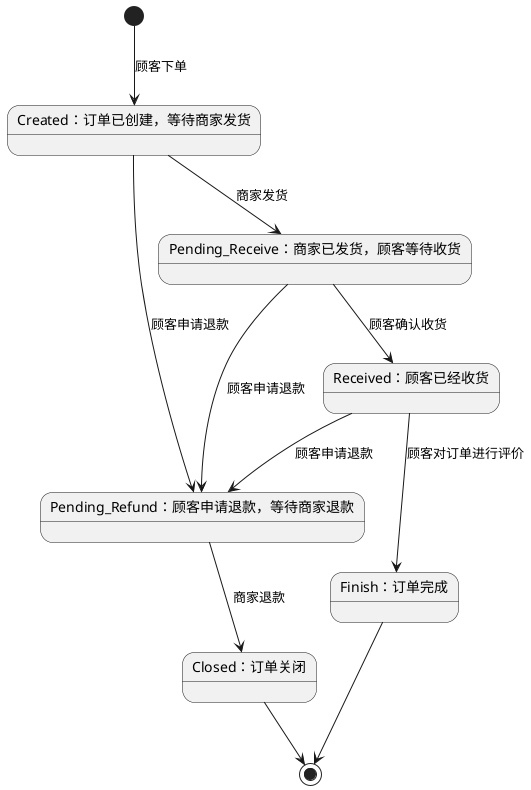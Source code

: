 @startuml

state "Created：订单已创建，等待商家发货" as Created
state "Pending_Receive：商家已发货，顾客等待收货" as Pending_Receive
state "Received：顾客已经收货" as Received
state "Pending_Refund：顾客申请退款，等待商家退款" as Pending_Refund
state "Closed：订单关闭" as Closed
state "Finish：订单完成" as Finish

[*] --> Created : 顾客下单
Created --> Pending_Receive : 商家发货
Created -right-> Pending_Refund : 顾客申请退款
Pending_Receive --> Pending_Refund : 顾客申请退款
Pending_Receive --> Received : 顾客确认收货
Received --> Pending_Refund : 顾客申请退款

Pending_Refund --> Closed : 商家退款
Received --> Finish : 顾客对订单进行评价

Closed --> [*]
Finish --> [*]

@enduml